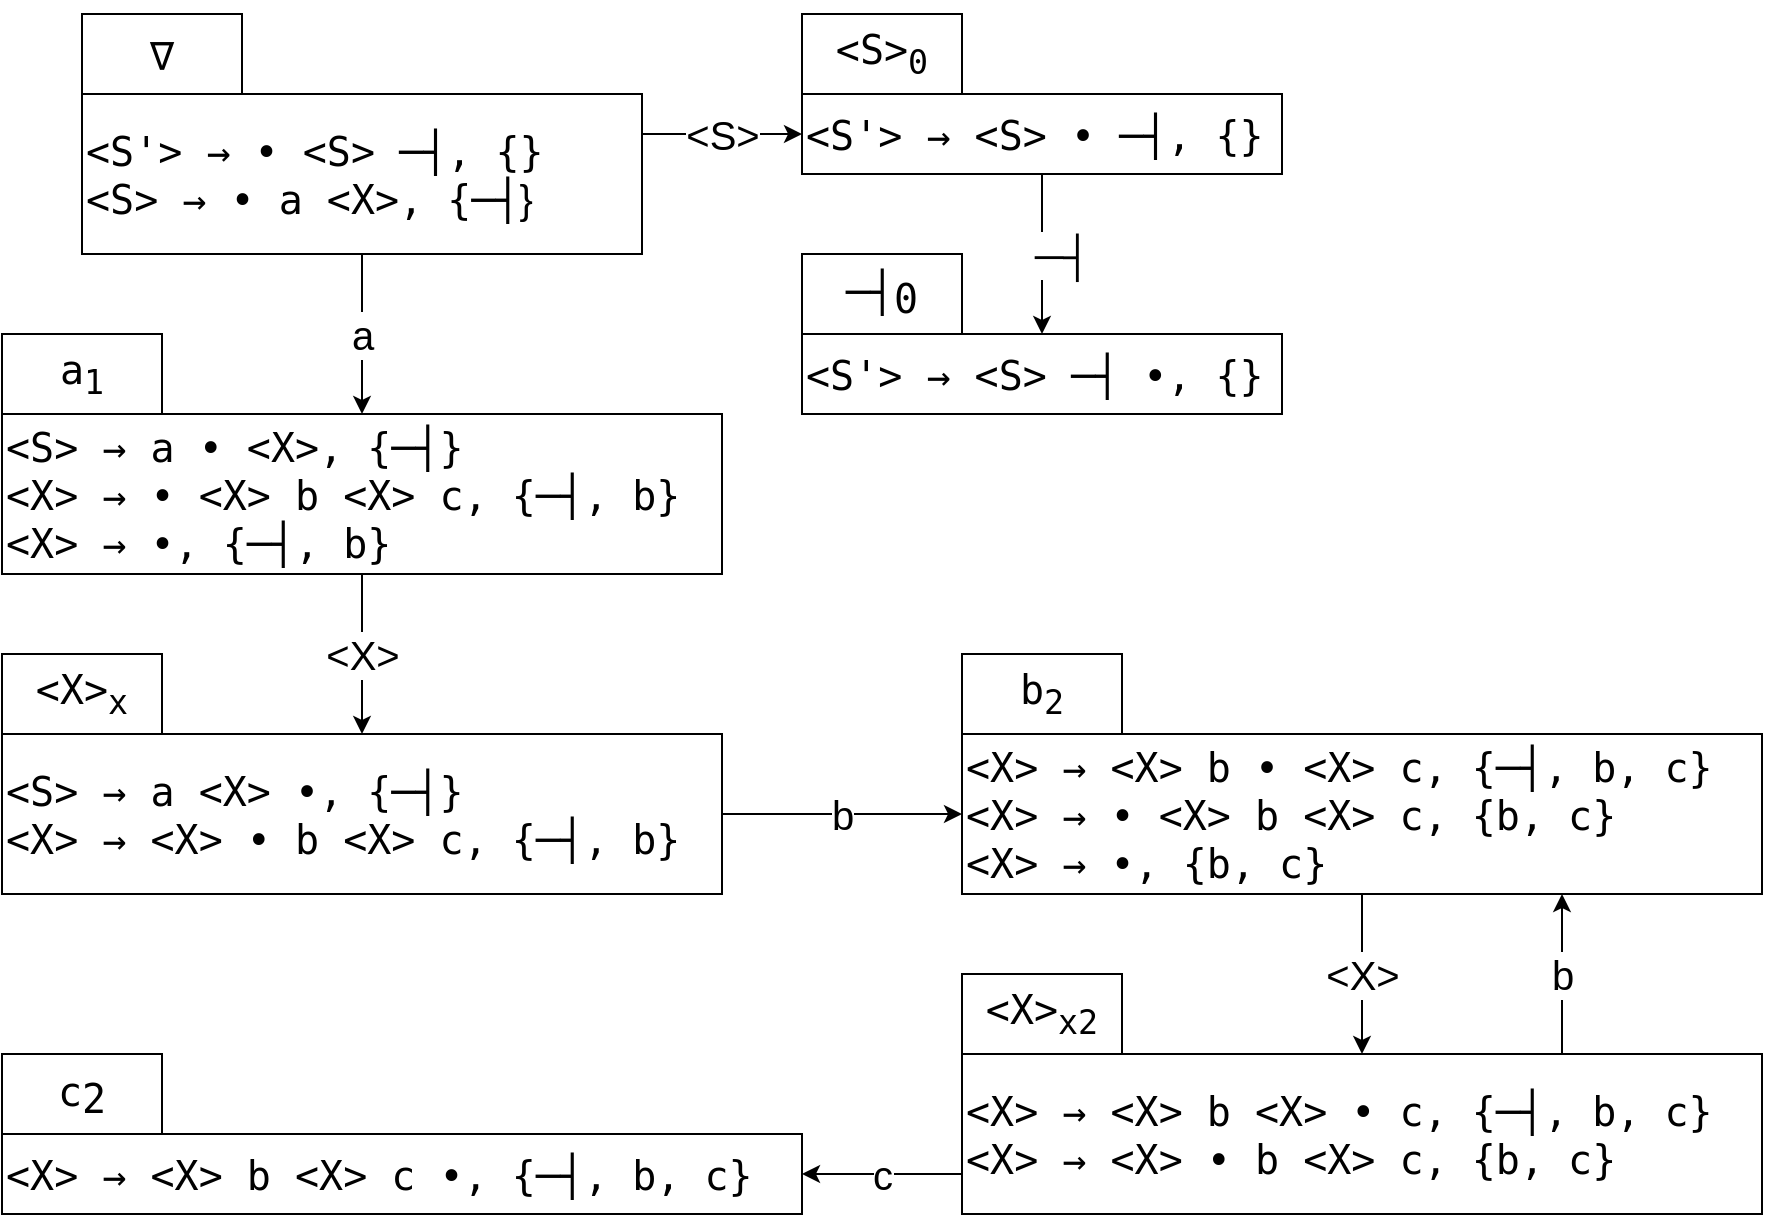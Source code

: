 <mxfile>
    <diagram id="LSlM9-FirK7-BIuNLM0d" name="Automat">
        <mxGraphModel dx="1075" dy="987" grid="1" gridSize="10" guides="1" tooltips="1" connect="1" arrows="1" fold="1" page="1" pageScale="1" pageWidth="850" pageHeight="1100" math="0" shadow="0">
            <root>
                <mxCell id="0"/>
                <mxCell id="1" parent="0"/>
                <mxCell id="13" value="&lt;font style=&quot;font-size: 20px&quot;&gt;&amp;lt;S&amp;gt;&lt;/font&gt;" style="edgeStyle=none;html=1;exitX=1;exitY=0.25;exitDx=0;exitDy=0;entryX=0;entryY=0.5;entryDx=0;entryDy=0;" parent="1" source="2" target="8" edge="1">
                    <mxGeometry relative="1" as="geometry"/>
                </mxCell>
                <mxCell id="14" value="&lt;font style=&quot;font-size: 20px&quot;&gt;a&lt;/font&gt;" style="edgeStyle=none;html=1;exitX=0.5;exitY=1;exitDx=0;exitDy=0;entryX=0.5;entryY=0;entryDx=0;entryDy=0;" parent="1" source="2" target="4" edge="1">
                    <mxGeometry relative="1" as="geometry"/>
                </mxCell>
                <mxCell id="2" value="&lt;pre&gt;&lt;font&gt;&lt;div&gt;&lt;font&gt;&lt;pre&gt;&lt;font&gt;&lt;div&gt;&lt;span style=&quot;font-size: 20px&quot;&gt;&amp;lt;S'&amp;gt; → • &amp;lt;S&amp;gt; ─┤, {}&lt;br&gt;&amp;lt;S&amp;gt; → • a &amp;lt;X&amp;gt;, {&lt;/span&gt;&lt;span style=&quot;font-size: 20px&quot;&gt;─┤&lt;/span&gt;&lt;span style=&quot;font-size: 20px ; font-family: &amp;#34;helvetica&amp;#34;&quot;&gt;}&lt;/span&gt;&lt;/div&gt;&lt;/font&gt;&lt;/pre&gt;&lt;/font&gt;&lt;/div&gt;&lt;/font&gt;&lt;/pre&gt;" style="rounded=0;whiteSpace=wrap;html=1;align=left;" parent="1" vertex="1">
                    <mxGeometry x="120" y="80" width="280" height="80" as="geometry"/>
                </mxCell>
                <mxCell id="3" value="&lt;pre&gt;&lt;font style=&quot;font-size: 20px&quot;&gt;∇&lt;/font&gt;&lt;/pre&gt;" style="rounded=0;whiteSpace=wrap;html=1;" parent="1" vertex="1">
                    <mxGeometry x="120" y="40" width="80" height="40" as="geometry"/>
                </mxCell>
                <mxCell id="17" value="&amp;lt;X&amp;gt;" style="edgeStyle=none;html=1;entryX=0.5;entryY=0;entryDx=0;entryDy=0;fontSize=20;" parent="1" source="4" target="15" edge="1">
                    <mxGeometry relative="1" as="geometry"/>
                </mxCell>
                <mxCell id="4" value="&lt;pre&gt;&lt;font&gt;&lt;font&gt;&lt;pre&gt;&lt;span style=&quot;font-size: 20px&quot;&gt;&amp;lt;S&amp;gt; → a • &amp;lt;X&amp;gt;, {─┤}&lt;br&gt;&amp;lt;X&amp;gt; → • &amp;lt;X&amp;gt; b &amp;lt;X&amp;gt; c, {─┤, b}&lt;br&gt;&amp;lt;X&amp;gt; → •, {─┤, b}&lt;/span&gt;&lt;/pre&gt;&lt;/font&gt;&lt;/font&gt;&lt;/pre&gt;" style="rounded=0;whiteSpace=wrap;html=1;align=left;" parent="1" vertex="1">
                    <mxGeometry x="80" y="240" width="360" height="80" as="geometry"/>
                </mxCell>
                <mxCell id="5" value="&lt;pre&gt;&lt;font style=&quot;font-size: 20px&quot;&gt;a&lt;sub&gt;1&lt;/sub&gt;&lt;/font&gt;&lt;/pre&gt;" style="rounded=0;whiteSpace=wrap;html=1;" parent="1" vertex="1">
                    <mxGeometry x="80" y="200" width="80" height="40" as="geometry"/>
                </mxCell>
                <mxCell id="8" value="&lt;pre&gt;&lt;font&gt;&lt;div&gt;&lt;font&gt;&lt;pre&gt;&lt;font&gt;&lt;div&gt;&lt;span style=&quot;font-size: 20px&quot;&gt;&amp;lt;S'&amp;gt; → &amp;lt;S&amp;gt; • ─┤, {}&lt;br&gt;&lt;/span&gt;&lt;/div&gt;&lt;/font&gt;&lt;/pre&gt;&lt;/font&gt;&lt;/div&gt;&lt;/font&gt;&lt;/pre&gt;" style="rounded=0;whiteSpace=wrap;html=1;align=left;" parent="1" vertex="1">
                    <mxGeometry x="480" y="80" width="240" height="40" as="geometry"/>
                </mxCell>
                <mxCell id="9" value="&lt;pre&gt;&lt;font style=&quot;font-size: 20px&quot;&gt;&amp;lt;S&amp;gt;&lt;sub&gt;0&lt;/sub&gt;&lt;/font&gt;&lt;/pre&gt;" style="rounded=0;whiteSpace=wrap;html=1;" parent="1" vertex="1">
                    <mxGeometry x="480" y="40" width="80" height="40" as="geometry"/>
                </mxCell>
                <mxCell id="10" value="&lt;pre&gt;&lt;font&gt;&lt;div&gt;&lt;font&gt;&lt;pre&gt;&lt;font&gt;&lt;div&gt;&lt;span style=&quot;font-size: 20px&quot;&gt;&amp;lt;S'&amp;gt; → &amp;lt;S&amp;gt; ─┤ &lt;/span&gt;&lt;span style=&quot;font-size: 20px&quot;&gt;•, {}&lt;/span&gt;&lt;/div&gt;&lt;/font&gt;&lt;/pre&gt;&lt;/font&gt;&lt;/div&gt;&lt;/font&gt;&lt;/pre&gt;" style="rounded=0;whiteSpace=wrap;html=1;align=left;" parent="1" vertex="1">
                    <mxGeometry x="480" y="200" width="240" height="40" as="geometry"/>
                </mxCell>
                <mxCell id="11" value="&lt;pre&gt;&lt;span style=&quot;font-family: monospace ; font-size: 20px ; text-align: left&quot;&gt;─┤&lt;/span&gt;&lt;span style=&quot;vertical-align: sub ; font-size: 20px&quot;&gt;0&lt;/span&gt;&lt;/pre&gt;" style="rounded=0;whiteSpace=wrap;html=1;" parent="1" vertex="1">
                    <mxGeometry x="480" y="160" width="80" height="40" as="geometry"/>
                </mxCell>
                <mxCell id="12" value="─┤" style="endArrow=classic;html=1;fontSize=20;exitX=0.5;exitY=1;exitDx=0;exitDy=0;entryX=0.5;entryY=0;entryDx=0;entryDy=0;" parent="1" source="8" target="10" edge="1">
                    <mxGeometry y="10" width="50" height="50" relative="1" as="geometry">
                        <mxPoint x="720" y="190" as="sourcePoint"/>
                        <mxPoint x="770" y="140" as="targetPoint"/>
                        <mxPoint as="offset"/>
                    </mxGeometry>
                </mxCell>
                <mxCell id="22" value="b" style="edgeStyle=none;html=1;exitX=1;exitY=0.5;exitDx=0;exitDy=0;entryX=0;entryY=0.5;entryDx=0;entryDy=0;fontSize=20;" parent="1" source="15" target="20" edge="1">
                    <mxGeometry relative="1" as="geometry"/>
                </mxCell>
                <mxCell id="15" value="&lt;pre&gt;&lt;font&gt;&lt;font&gt;&lt;pre&gt;&lt;font&gt;&lt;span style=&quot;font-size: 20px&quot;&gt;&amp;lt;S&amp;gt; → a &amp;lt;X&amp;gt; •, {─┤}&lt;br&gt;&amp;lt;X&amp;gt; → &amp;lt;X&amp;gt; • b &amp;lt;X&amp;gt; c, {─┤, b}&lt;br&gt;&lt;/span&gt;&lt;/font&gt;&lt;/pre&gt;&lt;/font&gt;&lt;/font&gt;&lt;/pre&gt;" style="rounded=0;whiteSpace=wrap;html=1;align=left;" parent="1" vertex="1">
                    <mxGeometry x="80" y="400" width="360" height="80" as="geometry"/>
                </mxCell>
                <mxCell id="16" value="&lt;pre&gt;&lt;font style=&quot;font-size: 20px&quot;&gt;&amp;lt;X&amp;gt;&lt;sub&gt;x&lt;/sub&gt;&lt;/font&gt;&lt;/pre&gt;" style="rounded=0;whiteSpace=wrap;html=1;" parent="1" vertex="1">
                    <mxGeometry x="80" y="360" width="80" height="40" as="geometry"/>
                </mxCell>
                <mxCell id="33" value="&amp;lt;X&amp;gt;" style="edgeStyle=none;html=1;fontSize=20;" parent="1" source="20" target="23" edge="1">
                    <mxGeometry relative="1" as="geometry"/>
                </mxCell>
                <mxCell id="20" value="&lt;pre&gt;&lt;font&gt;&lt;font&gt;&lt;pre&gt;&lt;span style=&quot;font-size: 20px&quot;&gt;&amp;lt;X&amp;gt; → &amp;lt;X&amp;gt; b • &amp;lt;X&amp;gt; c, {─┤, b, c}&lt;br&gt;&amp;lt;X&amp;gt; → • &amp;lt;X&amp;gt; b &amp;lt;X&amp;gt; c, {b, c}&lt;br&gt;&amp;lt;X&amp;gt; → •, {b, c}&lt;/span&gt;&lt;br&gt;&lt;/pre&gt;&lt;/font&gt;&lt;/font&gt;&lt;/pre&gt;" style="rounded=0;whiteSpace=wrap;html=1;align=left;" parent="1" vertex="1">
                    <mxGeometry x="560" y="400" width="400" height="80" as="geometry"/>
                </mxCell>
                <mxCell id="21" value="&lt;pre&gt;&lt;font style=&quot;font-size: 20px&quot;&gt;b&lt;sub&gt;2&lt;/sub&gt;&lt;/font&gt;&lt;/pre&gt;" style="rounded=0;whiteSpace=wrap;html=1;" parent="1" vertex="1">
                    <mxGeometry x="560" y="360" width="80" height="40" as="geometry"/>
                </mxCell>
                <mxCell id="26" value="b" style="edgeStyle=none;html=1;exitX=0.75;exitY=0;exitDx=0;exitDy=0;entryX=0.75;entryY=1;entryDx=0;entryDy=0;fontSize=20;" parent="1" source="23" target="20" edge="1">
                    <mxGeometry relative="1" as="geometry"/>
                </mxCell>
                <mxCell id="29" value="c" style="edgeStyle=none;html=1;exitX=0;exitY=0.75;exitDx=0;exitDy=0;entryX=1;entryY=0.5;entryDx=0;entryDy=0;fontSize=20;" parent="1" source="23" target="27" edge="1">
                    <mxGeometry relative="1" as="geometry"/>
                </mxCell>
                <mxCell id="23" value="&lt;pre&gt;&lt;font&gt;&lt;font&gt;&lt;pre&gt;&lt;span style=&quot;font-size: 20px&quot;&gt;&amp;lt;X&amp;gt; → &amp;lt;X&amp;gt; b &amp;lt;X&amp;gt; • c, {─┤, b, c}&lt;br&gt;&amp;lt;X&amp;gt; → &amp;lt;X&amp;gt; • b &amp;lt;X&amp;gt; c, {b, c}&lt;/span&gt;&lt;br&gt;&lt;/pre&gt;&lt;/font&gt;&lt;/font&gt;&lt;/pre&gt;" style="rounded=0;whiteSpace=wrap;html=1;align=left;" parent="1" vertex="1">
                    <mxGeometry x="560" y="560" width="400" height="80" as="geometry"/>
                </mxCell>
                <mxCell id="24" value="&lt;pre&gt;&lt;font style=&quot;font-size: 20px&quot;&gt;&amp;lt;X&amp;gt;&lt;sub&gt;x2&lt;/sub&gt;&lt;/font&gt;&lt;/pre&gt;" style="rounded=0;whiteSpace=wrap;html=1;" parent="1" vertex="1">
                    <mxGeometry x="560" y="520" width="80" height="40" as="geometry"/>
                </mxCell>
                <mxCell id="27" value="&lt;pre&gt;&lt;font&gt;&lt;font&gt;&lt;pre&gt;&lt;font&gt;&lt;pre&gt;&lt;span style=&quot;font-size: 20px&quot;&gt;&amp;lt;X&amp;gt; → &amp;lt;X&amp;gt; b &amp;lt;X&amp;gt; c •, {─┤, b, c}&lt;/span&gt;&lt;br&gt;&lt;/pre&gt;&lt;/font&gt;&lt;/pre&gt;&lt;/font&gt;&lt;/font&gt;&lt;/pre&gt;" style="rounded=0;whiteSpace=wrap;html=1;align=left;" parent="1" vertex="1">
                    <mxGeometry x="80" y="600" width="400" height="40" as="geometry"/>
                </mxCell>
                <mxCell id="28" value="&lt;pre&gt;&lt;span style=&quot;font-family: monospace ; font-size: 20px ; text-align: left&quot;&gt;c&lt;/span&gt;&lt;span style=&quot;vertical-align: sub ; font-size: 20px&quot;&gt;2&lt;/span&gt;&lt;/pre&gt;" style="rounded=0;whiteSpace=wrap;html=1;" parent="1" vertex="1">
                    <mxGeometry x="80" y="560" width="80" height="40" as="geometry"/>
                </mxCell>
            </root>
        </mxGraphModel>
    </diagram>
</mxfile>
